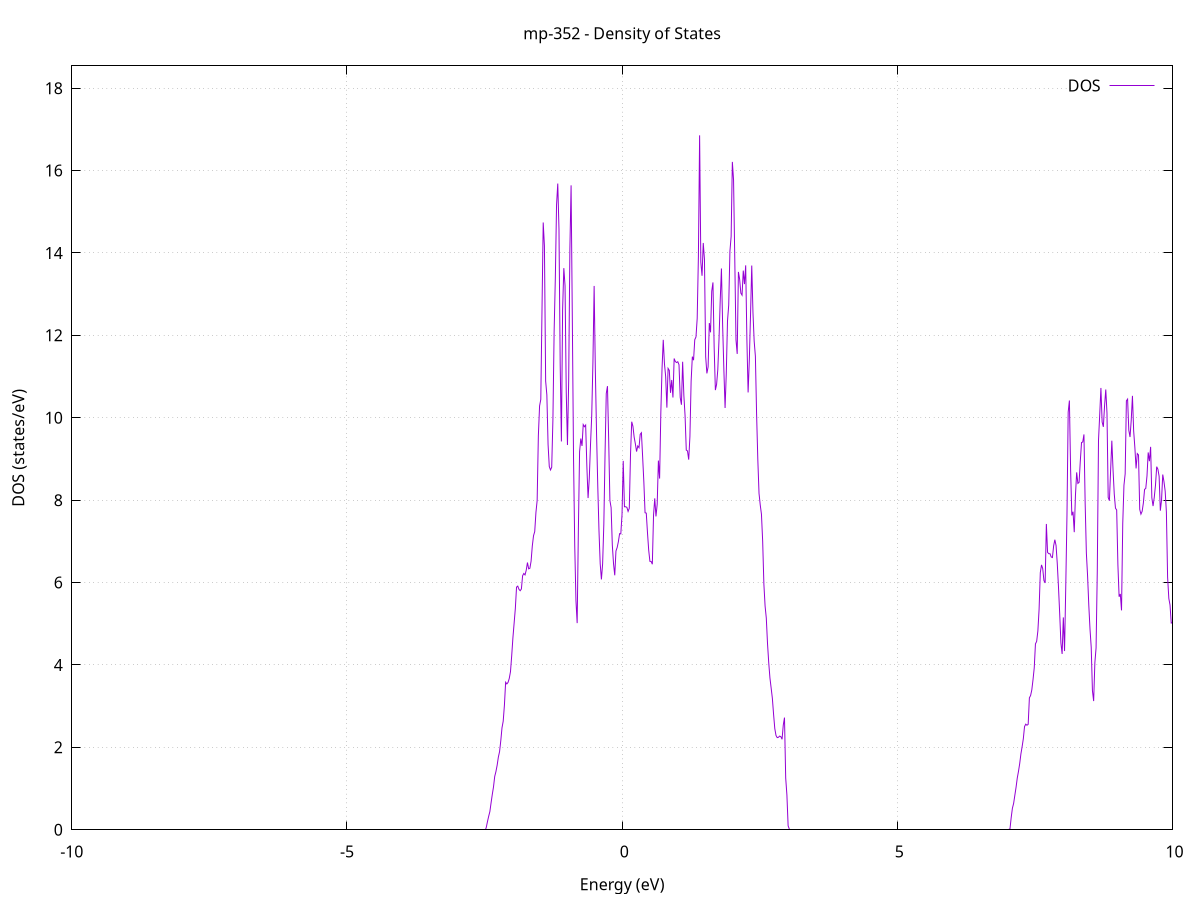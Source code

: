 set title 'mp-352 - Density of States'
set xlabel 'Energy (eV)'
set ylabel 'DOS (states/eV)'
set grid
set xrange [-10:10]
set yrange [0:18.540]
set xzeroaxis lt -1
set terminal png size 800,600
set output 'mp-352_dos_gnuplot.png'
plot '-' using 1:2 with lines title 'DOS'
-28.486400 0.000000
-28.464400 0.000000
-28.442400 0.000000
-28.420300 0.000000
-28.398300 0.000000
-28.376300 0.000000
-28.354300 0.000000
-28.332200 0.000000
-28.310200 0.000000
-28.288200 0.000000
-28.266100 0.000000
-28.244100 0.000000
-28.222100 0.000000
-28.200000 0.000000
-28.178000 0.000000
-28.156000 0.000000
-28.134000 0.000000
-28.111900 0.000000
-28.089900 0.000000
-28.067900 0.000000
-28.045800 0.000000
-28.023800 0.000000
-28.001800 0.000000
-27.979800 0.000000
-27.957700 0.000000
-27.935700 0.000000
-27.913700 0.000000
-27.891600 0.000000
-27.869600 0.000000
-27.847600 0.000000
-27.825500 0.000000
-27.803500 0.000000
-27.781500 0.000000
-27.759500 0.000000
-27.737400 0.000000
-27.715400 0.000000
-27.693400 0.000000
-27.671300 0.000000
-27.649300 0.000000
-27.627300 0.000000
-27.605300 0.000000
-27.583200 0.000000
-27.561200 0.000000
-27.539200 0.000000
-27.517100 0.000000
-27.495100 0.000000
-27.473100 0.000000
-27.451000 0.000000
-27.429000 0.000000
-27.407000 0.000000
-27.385000 0.000000
-27.362900 0.000000
-27.340900 0.000000
-27.318900 0.000000
-27.296800 0.000000
-27.274800 0.000000
-27.252800 0.000000
-27.230700 0.000000
-27.208700 0.000000
-27.186700 0.000000
-27.164700 0.000000
-27.142600 0.000000
-27.120600 0.000000
-27.098600 0.000000
-27.076500 0.000000
-27.054500 0.000000
-27.032500 0.000000
-27.010500 0.000000
-26.988400 0.000000
-26.966400 0.000000
-26.944400 0.000000
-26.922300 0.000000
-26.900300 0.000000
-26.878300 0.000000
-26.856200 0.000000
-26.834200 0.000000
-26.812200 0.000000
-26.790200 0.000000
-26.768100 0.000000
-26.746100 0.000000
-26.724100 0.000000
-26.702000 0.000000
-26.680000 0.000000
-26.658000 0.000000
-26.636000 0.000000
-26.613900 0.000000
-26.591900 0.000000
-26.569900 0.000000
-26.547800 0.000000
-26.525800 0.000000
-26.503800 0.000000
-26.481700 0.214000
-26.459700 25.602800
-26.437700 37.464100
-26.415700 45.934300
-26.393600 58.534900
-26.371600 54.898400
-26.349600 40.400100
-26.327500 33.427200
-26.305500 40.354700
-26.283500 26.179000
-26.261400 28.231200
-26.239400 39.969100
-26.217400 37.543400
-26.195400 30.301700
-26.173300 25.351000
-26.151300 34.101800
-26.129300 93.945400
-26.107200 65.846000
-26.085200 34.233700
-26.063200 113.126300
-26.041200 64.450400
-26.019100 75.381000
-25.997100 48.885300
-25.975100 23.369600
-25.953000 0.000000
-25.931000 0.000000
-25.909000 0.000000
-25.886900 0.000000
-25.864900 0.000000
-25.842900 0.000000
-25.820900 0.000000
-25.798800 0.000000
-25.776800 0.000000
-25.754800 0.000000
-25.732700 0.000000
-25.710700 0.000000
-25.688700 0.000000
-25.666700 0.000000
-25.644600 0.000000
-25.622600 0.000000
-25.600600 0.000000
-25.578500 0.000000
-25.556500 0.000000
-25.534500 0.000000
-25.512400 0.000000
-25.490400 0.000000
-25.468400 0.000000
-25.446400 0.000000
-25.424300 0.000000
-25.402300 0.000000
-25.380300 0.000000
-25.358200 0.000000
-25.336200 0.000000
-25.314200 0.000000
-25.292100 0.000000
-25.270100 0.000000
-25.248100 0.000000
-25.226100 0.000000
-25.204000 0.000000
-25.182000 0.000000
-25.160000 0.000000
-25.137900 0.000000
-25.115900 0.000000
-25.093900 0.000000
-25.071900 0.000000
-25.049800 0.000000
-25.027800 0.000000
-25.005800 0.000000
-24.983700 0.000000
-24.961700 0.000000
-24.939700 0.000000
-24.917600 0.000000
-24.895600 0.000000
-24.873600 0.000000
-24.851600 0.000000
-24.829500 0.000000
-24.807500 0.000000
-24.785500 0.000000
-24.763400 0.000000
-24.741400 0.000000
-24.719400 0.000000
-24.697400 0.000000
-24.675300 0.000000
-24.653300 0.000000
-24.631300 0.000000
-24.609200 0.000000
-24.587200 0.000000
-24.565200 0.000000
-24.543100 0.000000
-24.521100 0.000000
-24.499100 0.000000
-24.477100 0.000000
-24.455000 0.000000
-24.433000 0.000000
-24.411000 0.000000
-24.388900 0.000000
-24.366900 0.000000
-24.344900 0.000000
-24.322800 0.000000
-24.300800 0.000000
-24.278800 0.000000
-24.256800 0.000000
-24.234700 0.000000
-24.212700 0.000000
-24.190700 0.000000
-24.168600 0.000000
-24.146600 0.000000
-24.124600 0.000000
-24.102600 0.000000
-24.080500 0.000000
-24.058500 0.000000
-24.036500 0.000000
-24.014400 0.000000
-23.992400 0.000000
-23.970400 0.000000
-23.948300 0.000000
-23.926300 0.000000
-23.904300 0.000000
-23.882300 0.000000
-23.860200 0.000000
-23.838200 0.000000
-23.816200 0.000000
-23.794100 0.000000
-23.772100 0.000000
-23.750100 0.000000
-23.728100 0.000000
-23.706000 0.000000
-23.684000 0.000000
-23.662000 0.000000
-23.639900 0.000000
-23.617900 0.000000
-23.595900 0.000000
-23.573800 0.000000
-23.551800 0.000000
-23.529800 0.000000
-23.507800 0.000000
-23.485700 0.000000
-23.463700 0.000000
-23.441700 0.000000
-23.419600 0.000000
-23.397600 0.000000
-23.375600 0.000000
-23.353600 0.000000
-23.331500 0.000000
-23.309500 0.000000
-23.287500 0.000000
-23.265400 0.000000
-23.243400 0.000000
-23.221400 0.000000
-23.199300 0.000000
-23.177300 0.000000
-23.155300 0.000000
-23.133300 0.000000
-23.111200 0.000000
-23.089200 0.000000
-23.067200 0.000000
-23.045100 0.000000
-23.023100 0.000000
-23.001100 0.000000
-22.979000 0.000000
-22.957000 0.000000
-22.935000 0.000000
-22.913000 0.000000
-22.890900 0.000000
-22.868900 0.000000
-22.846900 0.000000
-22.824800 0.000000
-22.802800 0.000000
-22.780800 0.000000
-22.758800 0.000000
-22.736700 0.000000
-22.714700 0.000000
-22.692700 0.000000
-22.670600 0.000000
-22.648600 0.000000
-22.626600 0.000000
-22.604500 0.000000
-22.582500 0.000000
-22.560500 0.000000
-22.538500 0.000000
-22.516400 0.000000
-22.494400 0.000000
-22.472400 0.000000
-22.450300 0.000000
-22.428300 0.000000
-22.406300 0.000000
-22.384300 0.000000
-22.362200 0.000000
-22.340200 0.000000
-22.318200 0.000000
-22.296100 0.000000
-22.274100 0.000000
-22.252100 0.000000
-22.230000 0.000000
-22.208000 0.000000
-22.186000 0.000000
-22.164000 0.000000
-22.141900 0.000000
-22.119900 0.000000
-22.097900 0.000000
-22.075800 0.000000
-22.053800 0.000000
-22.031800 0.000000
-22.009700 0.000000
-21.987700 0.000000
-21.965700 0.000000
-21.943700 0.000000
-21.921600 0.000000
-21.899600 0.000000
-21.877600 0.000000
-21.855500 0.000000
-21.833500 0.000000
-21.811500 0.000000
-21.789500 0.000000
-21.767400 0.000000
-21.745400 0.000000
-21.723400 0.000000
-21.701300 0.000000
-21.679300 0.000000
-21.657300 0.000000
-21.635200 0.000000
-21.613200 0.000000
-21.591200 0.000000
-21.569200 0.000000
-21.547100 0.000000
-21.525100 0.000000
-21.503100 0.000000
-21.481000 0.000000
-21.459000 0.000000
-21.437000 0.000000
-21.415000 0.000000
-21.392900 0.000000
-21.370900 0.000000
-21.348900 0.000000
-21.326800 0.000000
-21.304800 0.000000
-21.282800 0.000000
-21.260700 0.000000
-21.238700 0.000000
-21.216700 0.000000
-21.194700 0.000000
-21.172600 0.000000
-21.150600 0.000000
-21.128600 0.000000
-21.106500 0.000000
-21.084500 0.000000
-21.062500 0.000000
-21.040400 0.000000
-21.018400 0.000000
-20.996400 0.000000
-20.974400 0.000000
-20.952300 0.000000
-20.930300 0.000000
-20.908300 0.000000
-20.886200 0.000000
-20.864200 0.000000
-20.842200 0.000000
-20.820200 0.000000
-20.798100 0.000000
-20.776100 0.000000
-20.754100 0.000000
-20.732000 0.000000
-20.710000 0.000000
-20.688000 0.000000
-20.665900 0.000000
-20.643900 0.000000
-20.621900 0.000000
-20.599900 0.000000
-20.577800 0.000000
-20.555800 0.000000
-20.533800 0.000000
-20.511700 0.000000
-20.489700 0.000000
-20.467700 0.000000
-20.445700 0.000000
-20.423600 0.000000
-20.401600 0.000000
-20.379600 0.000000
-20.357500 0.000000
-20.335500 0.000000
-20.313500 0.000000
-20.291400 0.000000
-20.269400 0.000000
-20.247400 0.000000
-20.225400 0.000000
-20.203300 0.000000
-20.181300 0.000000
-20.159300 0.000000
-20.137200 0.000000
-20.115200 0.000000
-20.093200 0.000000
-20.071100 0.000000
-20.049100 0.000000
-20.027100 0.000000
-20.005100 0.000000
-19.983000 0.000000
-19.961000 0.000000
-19.939000 0.000000
-19.916900 0.000000
-19.894900 0.000000
-19.872900 0.000000
-19.850900 0.000000
-19.828800 0.000000
-19.806800 0.000000
-19.784800 0.000000
-19.762700 0.000000
-19.740700 0.000000
-19.718700 0.000000
-19.696600 0.000000
-19.674600 0.000000
-19.652600 0.000000
-19.630600 0.000000
-19.608500 0.000000
-19.586500 0.000000
-19.564500 0.000000
-19.542400 0.000000
-19.520400 0.000000
-19.498400 0.000000
-19.476400 0.000000
-19.454300 0.000000
-19.432300 0.000000
-19.410300 0.000000
-19.388200 0.000000
-19.366200 0.000000
-19.344200 0.000000
-19.322100 0.000000
-19.300100 0.000000
-19.278100 0.000000
-19.256100 0.000000
-19.234000 0.000000
-19.212000 0.000000
-19.190000 0.000000
-19.167900 0.000000
-19.145900 0.000000
-19.123900 0.000000
-19.101800 0.000000
-19.079800 0.000000
-19.057800 0.000000
-19.035800 0.000000
-19.013700 0.000000
-18.991700 0.000000
-18.969700 0.000000
-18.947600 0.000000
-18.925600 0.000000
-18.903600 0.000000
-18.881600 0.000000
-18.859500 0.000000
-18.837500 0.000000
-18.815500 0.000000
-18.793400 0.000000
-18.771400 0.000000
-18.749400 0.000000
-18.727300 0.000000
-18.705300 0.000000
-18.683300 0.000000
-18.661300 0.000000
-18.639200 0.000000
-18.617200 0.000000
-18.595200 0.000000
-18.573100 0.000000
-18.551100 0.000000
-18.529100 0.000000
-18.507100 0.000000
-18.485000 0.000000
-18.463000 0.000000
-18.441000 0.000000
-18.418900 0.000000
-18.396900 0.000000
-18.374900 0.000000
-18.352800 0.000000
-18.330800 0.000000
-18.308800 0.000000
-18.286800 0.000000
-18.264700 0.000000
-18.242700 0.000000
-18.220700 0.000000
-18.198600 0.000000
-18.176600 0.000000
-18.154600 0.000000
-18.132500 0.000000
-18.110500 0.000000
-18.088500 0.000000
-18.066500 0.000000
-18.044400 0.000000
-18.022400 0.000000
-18.000400 0.000000
-17.978300 0.000000
-17.956300 0.000000
-17.934300 0.000000
-17.912300 0.000000
-17.890200 0.000000
-17.868200 0.000000
-17.846200 0.000000
-17.824100 0.000000
-17.802100 0.000000
-17.780100 0.000000
-17.758000 0.000000
-17.736000 0.000000
-17.714000 0.000000
-17.692000 0.000000
-17.669900 0.000000
-17.647900 0.000000
-17.625900 0.000000
-17.603800 0.000000
-17.581800 0.000000
-17.559800 0.000000
-17.537800 0.000000
-17.515700 0.000000
-17.493700 0.000000
-17.471700 0.000000
-17.449600 0.000000
-17.427600 0.000000
-17.405600 0.000000
-17.383500 0.000000
-17.361500 0.000000
-17.339500 0.000000
-17.317500 0.000000
-17.295400 0.000000
-17.273400 0.000000
-17.251400 0.000000
-17.229300 0.000000
-17.207300 0.000000
-17.185300 0.000000
-17.163200 0.000000
-17.141200 0.000000
-17.119200 0.000000
-17.097200 0.000000
-17.075100 0.000000
-17.053100 0.000000
-17.031100 0.000000
-17.009000 0.000000
-16.987000 0.000000
-16.965000 0.000000
-16.943000 0.000000
-16.920900 0.000000
-16.898900 0.000000
-16.876900 0.000000
-16.854800 0.000000
-16.832800 0.000000
-16.810800 0.000000
-16.788700 0.000000
-16.766700 0.000000
-16.744700 0.000000
-16.722700 0.000000
-16.700600 0.000000
-16.678600 0.000000
-16.656600 0.000000
-16.634500 0.000000
-16.612500 0.000000
-16.590500 0.000000
-16.568500 0.000000
-16.546400 0.000000
-16.524400 0.000000
-16.502400 0.000000
-16.480300 0.000000
-16.458300 0.000000
-16.436300 0.000000
-16.414200 0.000000
-16.392200 0.000000
-16.370200 0.000000
-16.348200 0.000000
-16.326100 0.000000
-16.304100 0.000000
-16.282100 0.000000
-16.260000 0.000000
-16.238000 0.000000
-16.216000 0.000000
-16.193900 0.000000
-16.171900 0.000000
-16.149900 0.000000
-16.127900 0.000000
-16.105800 0.000000
-16.083800 0.000000
-16.061800 0.000000
-16.039700 0.000000
-16.017700 0.000000
-15.995700 0.000000
-15.973700 0.000000
-15.951600 0.000000
-15.929600 0.000000
-15.907600 0.000000
-15.885500 0.000000
-15.863500 0.000000
-15.841500 0.000000
-15.819400 0.000000
-15.797400 0.000000
-15.775400 0.000000
-15.753400 0.000000
-15.731300 0.000000
-15.709300 0.000000
-15.687300 0.000000
-15.665200 0.000000
-15.643200 0.000000
-15.621200 0.000000
-15.599200 0.000000
-15.577100 0.000000
-15.555100 0.000000
-15.533100 0.000000
-15.511000 0.000000
-15.489000 0.000000
-15.467000 0.000000
-15.444900 0.000000
-15.422900 0.000000
-15.400900 0.000000
-15.378900 0.000000
-15.356800 0.000000
-15.334800 0.000000
-15.312800 0.000000
-15.290700 0.000000
-15.268700 0.000000
-15.246700 0.000000
-15.224600 0.000000
-15.202600 0.000000
-15.180600 0.000000
-15.158600 0.000000
-15.136500 0.000000
-15.114500 0.000000
-15.092500 0.000000
-15.070400 0.000000
-15.048400 0.000000
-15.026400 0.000000
-15.004400 0.042400
-14.982300 0.272300
-14.960300 0.358600
-14.938300 0.431100
-14.916200 0.532300
-14.894200 0.622300
-14.872200 0.670900
-14.850100 0.734500
-14.828100 0.797100
-14.806100 0.865900
-14.784100 0.941800
-14.762000 1.018300
-14.740000 1.081600
-14.718000 1.141700
-14.695900 1.208800
-14.673900 1.282500
-14.651900 1.364200
-14.629900 1.448100
-14.607800 1.535900
-14.585800 1.634200
-14.563800 1.730700
-14.541700 1.831700
-14.519700 1.939400
-14.497700 2.065000
-14.475600 2.240500
-14.453600 2.439100
-14.431600 2.747700
-14.409600 2.797500
-14.387500 2.908200
-14.365500 3.014200
-14.343500 3.096300
-14.321400 3.300700
-14.299400 3.453900
-14.277400 3.534800
-14.255300 3.569200
-14.233300 3.682800
-14.211300 3.847300
-14.189300 4.044500
-14.167200 4.454800
-14.145200 4.903700
-14.123200 5.438200
-14.101100 4.745300
-14.079100 4.216800
-14.057100 4.015100
-14.035100 4.039600
-14.013000 4.411500
-13.991000 4.704900
-13.969000 4.945500
-13.946900 5.003700
-13.924900 4.812800
-13.902900 4.164400
-13.880800 3.938000
-13.858800 4.607500
-13.836800 5.189300
-13.814800 6.653900
-13.792700 7.710300
-13.770700 8.041600
-13.748700 8.527300
-13.726600 9.370800
-13.704600 10.940700
-13.682600 14.015600
-13.660600 13.001400
-13.638500 12.038400
-13.616500 14.941700
-13.594500 17.491100
-13.572400 20.958100
-13.550400 17.800000
-13.528400 18.492100
-13.506300 22.431500
-13.484300 17.406600
-13.462300 2.238200
-13.440300 1.122200
-13.418200 1.277700
-13.396200 1.438900
-13.374200 1.663700
-13.352100 1.956100
-13.330100 2.307600
-13.308100 2.733300
-13.286000 3.479500
-13.264000 5.324000
-13.242000 7.265200
-13.220000 8.511300
-13.197900 11.577500
-13.175900 12.489200
-13.153900 15.339500
-13.131800 16.794900
-13.109800 22.775000
-13.087800 22.248300
-13.065800 16.288400
-13.043700 27.327200
-13.021700 29.322300
-12.999700 27.508400
-12.977600 28.705900
-12.955600 30.901100
-12.933600 27.860300
-12.911500 24.986100
-12.889500 10.971200
-12.867500 2.853900
-12.845500 1.437100
-12.823400 0.000000
-12.801400 0.000000
-12.779400 0.000000
-12.757300 0.000000
-12.735300 0.000000
-12.713300 0.000000
-12.691300 0.000000
-12.669200 0.000000
-12.647200 0.000000
-12.625200 0.000000
-12.603100 0.000000
-12.581100 0.000000
-12.559100 0.000000
-12.537000 0.000000
-12.515000 0.000000
-12.493000 0.000000
-12.471000 0.000000
-12.448900 0.000000
-12.426900 0.000000
-12.404900 0.000000
-12.382800 0.000000
-12.360800 0.000000
-12.338800 0.000000
-12.316700 0.000000
-12.294700 0.000000
-12.272700 0.000000
-12.250700 0.000000
-12.228600 0.000000
-12.206600 0.000000
-12.184600 0.000000
-12.162500 0.000000
-12.140500 0.000000
-12.118500 0.000000
-12.096500 0.000000
-12.074400 0.000000
-12.052400 0.000000
-12.030400 0.000000
-12.008300 0.000000
-11.986300 0.000000
-11.964300 0.000000
-11.942200 0.000000
-11.920200 0.000000
-11.898200 0.000000
-11.876200 0.000000
-11.854100 0.000000
-11.832100 0.000000
-11.810100 0.000000
-11.788000 0.000000
-11.766000 0.000000
-11.744000 0.000000
-11.722000 0.000000
-11.699900 0.000000
-11.677900 0.000000
-11.655900 0.000000
-11.633800 0.000000
-11.611800 0.000000
-11.589800 0.000000
-11.567700 0.000000
-11.545700 0.000000
-11.523700 0.000000
-11.501700 0.000000
-11.479600 0.000000
-11.457600 0.000000
-11.435600 0.000000
-11.413500 0.000000
-11.391500 0.000000
-11.369500 0.000000
-11.347400 0.000000
-11.325400 0.000000
-11.303400 0.000000
-11.281400 0.000000
-11.259300 0.000000
-11.237300 0.000000
-11.215300 0.000000
-11.193200 0.000000
-11.171200 0.000000
-11.149200 0.000000
-11.127200 0.000000
-11.105100 0.000000
-11.083100 0.000000
-11.061100 0.000000
-11.039000 0.000000
-11.017000 0.000000
-10.995000 0.000000
-10.972900 0.000000
-10.950900 0.000000
-10.928900 0.000000
-10.906900 0.000000
-10.884800 0.000000
-10.862800 0.000000
-10.840800 0.000000
-10.818700 0.000000
-10.796700 0.000000
-10.774700 0.000000
-10.752700 0.000000
-10.730600 0.000000
-10.708600 0.000000
-10.686600 0.000000
-10.664500 0.000000
-10.642500 0.000000
-10.620500 0.000000
-10.598400 0.000000
-10.576400 0.000000
-10.554400 0.000000
-10.532400 0.000000
-10.510300 0.000000
-10.488300 0.000000
-10.466300 0.000000
-10.444200 0.000000
-10.422200 0.000000
-10.400200 0.000000
-10.378100 0.000000
-10.356100 0.000000
-10.334100 0.000000
-10.312100 0.000000
-10.290000 0.000000
-10.268000 0.000000
-10.246000 0.000000
-10.223900 0.000000
-10.201900 0.000000
-10.179900 0.000000
-10.157900 0.000000
-10.135800 0.000000
-10.113800 0.000000
-10.091800 0.000000
-10.069700 0.000000
-10.047700 0.000000
-10.025700 0.000000
-10.003600 0.000000
-9.981600 0.000000
-9.959600 0.000000
-9.937600 0.000000
-9.915500 0.000000
-9.893500 0.000000
-9.871500 0.000000
-9.849400 0.000000
-9.827400 0.000000
-9.805400 0.000000
-9.783400 0.000000
-9.761300 0.000000
-9.739300 0.000000
-9.717300 0.000000
-9.695200 0.000000
-9.673200 0.000000
-9.651200 0.000000
-9.629100 0.000000
-9.607100 0.000000
-9.585100 0.000000
-9.563100 0.000000
-9.541000 0.000000
-9.519000 0.000000
-9.497000 0.000000
-9.474900 0.000000
-9.452900 0.000000
-9.430900 0.000000
-9.408900 0.000000
-9.386800 0.000000
-9.364800 0.000000
-9.342800 0.000000
-9.320700 0.000000
-9.298700 0.000000
-9.276700 0.000000
-9.254600 0.000000
-9.232600 0.000000
-9.210600 0.000000
-9.188600 0.000000
-9.166500 0.000000
-9.144500 0.000000
-9.122500 0.000000
-9.100400 0.000000
-9.078400 0.000000
-9.056400 0.000000
-9.034300 0.000000
-9.012300 0.000000
-8.990300 0.000000
-8.968300 0.000000
-8.946200 0.000000
-8.924200 0.000000
-8.902200 0.000000
-8.880100 0.000000
-8.858100 0.000000
-8.836100 0.000000
-8.814100 0.000000
-8.792000 0.000000
-8.770000 0.000000
-8.748000 0.000000
-8.725900 0.000000
-8.703900 0.000000
-8.681900 0.000000
-8.659800 0.000000
-8.637800 0.000000
-8.615800 0.000000
-8.593800 0.000000
-8.571700 0.000000
-8.549700 0.000000
-8.527700 0.000000
-8.505600 0.000000
-8.483600 0.000000
-8.461600 0.000000
-8.439600 0.000000
-8.417500 0.000000
-8.395500 0.000000
-8.373500 0.000000
-8.351400 0.000000
-8.329400 0.000000
-8.307400 0.000000
-8.285300 0.000000
-8.263300 0.000000
-8.241300 0.000000
-8.219300 0.000000
-8.197200 0.000000
-8.175200 0.000000
-8.153200 0.000000
-8.131100 0.000000
-8.109100 0.000000
-8.087100 0.000000
-8.065000 0.000000
-8.043000 0.000000
-8.021000 0.000000
-7.999000 0.000000
-7.976900 0.000000
-7.954900 0.000000
-7.932900 0.000000
-7.910800 0.000000
-7.888800 0.000000
-7.866800 0.000000
-7.844800 0.000000
-7.822700 0.000000
-7.800700 0.000000
-7.778700 0.000000
-7.756600 0.000000
-7.734600 0.000000
-7.712600 0.000000
-7.690500 0.000000
-7.668500 0.000000
-7.646500 0.000000
-7.624500 0.000000
-7.602400 0.000000
-7.580400 0.000000
-7.558400 0.000000
-7.536300 0.000000
-7.514300 0.000000
-7.492300 0.000000
-7.470300 0.000000
-7.448200 0.000000
-7.426200 0.000000
-7.404200 0.000000
-7.382100 0.000000
-7.360100 0.000000
-7.338100 0.000000
-7.316000 0.000000
-7.294000 0.000000
-7.272000 0.000000
-7.250000 0.000000
-7.227900 0.000000
-7.205900 0.000000
-7.183900 0.000000
-7.161800 0.000000
-7.139800 0.000000
-7.117800 0.000000
-7.095700 0.000000
-7.073700 0.000000
-7.051700 0.000000
-7.029700 0.000000
-7.007600 0.000000
-6.985600 0.000000
-6.963600 0.000000
-6.941500 0.000000
-6.919500 0.000000
-6.897500 0.000000
-6.875500 0.000000
-6.853400 0.000000
-6.831400 0.000000
-6.809400 0.000000
-6.787300 0.000000
-6.765300 0.000000
-6.743300 0.000000
-6.721200 0.000000
-6.699200 0.000000
-6.677200 0.000000
-6.655200 0.000000
-6.633100 0.000000
-6.611100 0.000000
-6.589100 0.000000
-6.567000 0.000000
-6.545000 0.000000
-6.523000 0.000000
-6.501000 0.000000
-6.478900 0.000000
-6.456900 0.000000
-6.434900 0.000000
-6.412800 0.000000
-6.390800 0.000000
-6.368800 0.000000
-6.346700 0.000000
-6.324700 0.000000
-6.302700 0.000000
-6.280700 0.000000
-6.258600 0.000000
-6.236600 0.000000
-6.214600 0.000000
-6.192500 0.000000
-6.170500 0.000000
-6.148500 0.000000
-6.126400 0.000000
-6.104400 0.000000
-6.082400 0.000000
-6.060400 0.000000
-6.038300 0.000000
-6.016300 0.000000
-5.994300 0.000000
-5.972200 0.000000
-5.950200 0.000000
-5.928200 0.000000
-5.906200 0.000000
-5.884100 0.000000
-5.862100 0.000000
-5.840100 0.000000
-5.818000 0.000000
-5.796000 0.000000
-5.774000 0.000000
-5.751900 0.000000
-5.729900 0.000000
-5.707900 0.000000
-5.685900 0.000000
-5.663800 0.000000
-5.641800 0.000000
-5.619800 0.000000
-5.597700 0.000000
-5.575700 0.000000
-5.553700 0.000000
-5.531700 0.000000
-5.509600 0.000000
-5.487600 0.000000
-5.465600 0.000000
-5.443500 0.000000
-5.421500 0.000000
-5.399500 0.000000
-5.377400 0.000000
-5.355400 0.000000
-5.333400 0.000000
-5.311400 0.000000
-5.289300 0.000000
-5.267300 0.000000
-5.245300 0.000000
-5.223200 0.000000
-5.201200 0.000000
-5.179200 0.000000
-5.157100 0.000000
-5.135100 0.000000
-5.113100 0.000000
-5.091100 0.000000
-5.069000 0.000000
-5.047000 0.000000
-5.025000 0.000000
-5.002900 0.000000
-4.980900 0.000000
-4.958900 0.000000
-4.936900 0.000000
-4.914800 0.000000
-4.892800 0.000000
-4.870800 0.000000
-4.848700 0.000000
-4.826700 0.000000
-4.804700 0.000000
-4.782600 0.000000
-4.760600 0.000000
-4.738600 0.000000
-4.716600 0.000000
-4.694500 0.000000
-4.672500 0.000000
-4.650500 0.000000
-4.628400 0.000000
-4.606400 0.000000
-4.584400 0.000000
-4.562400 0.000000
-4.540300 0.000000
-4.518300 0.000000
-4.496300 0.000000
-4.474200 0.000000
-4.452200 0.000000
-4.430200 0.000000
-4.408100 0.000000
-4.386100 0.000000
-4.364100 0.000000
-4.342100 0.000000
-4.320000 0.000000
-4.298000 0.000000
-4.276000 0.000000
-4.253900 0.000000
-4.231900 0.000000
-4.209900 0.000000
-4.187800 0.000000
-4.165800 0.000000
-4.143800 0.000000
-4.121800 0.000000
-4.099700 0.000000
-4.077700 0.000000
-4.055700 0.000000
-4.033600 0.000000
-4.011600 0.000000
-3.989600 0.000000
-3.967600 0.000000
-3.945500 0.000000
-3.923500 0.000000
-3.901500 0.000000
-3.879400 0.000000
-3.857400 0.000000
-3.835400 0.000000
-3.813300 0.000000
-3.791300 0.000000
-3.769300 0.000000
-3.747300 0.000000
-3.725200 0.000000
-3.703200 0.000000
-3.681200 0.000000
-3.659100 0.000000
-3.637100 0.000000
-3.615100 0.000000
-3.593100 0.000000
-3.571000 0.000000
-3.549000 0.000000
-3.527000 0.000000
-3.504900 0.000000
-3.482900 0.000000
-3.460900 0.000000
-3.438800 0.000000
-3.416800 0.000000
-3.394800 0.000000
-3.372800 0.000000
-3.350700 0.000000
-3.328700 0.000000
-3.306700 0.000000
-3.284600 0.000000
-3.262600 0.000000
-3.240600 0.000000
-3.218500 0.000000
-3.196500 0.000000
-3.174500 0.000000
-3.152500 0.000000
-3.130400 0.000000
-3.108400 0.000000
-3.086400 0.000000
-3.064300 0.000000
-3.042300 0.000000
-3.020300 0.000000
-2.998300 0.000000
-2.976200 0.000000
-2.954200 0.000000
-2.932200 0.000000
-2.910100 0.000000
-2.888100 0.000000
-2.866100 0.000000
-2.844000 0.000000
-2.822000 0.000000
-2.800000 0.000000
-2.778000 0.000000
-2.755900 0.000000
-2.733900 0.000000
-2.711900 0.000000
-2.689800 0.000000
-2.667800 0.000000
-2.645800 0.000000
-2.623800 0.000000
-2.601700 0.000000
-2.579700 0.000000
-2.557700 0.000000
-2.535600 0.000000
-2.513600 0.000000
-2.491600 0.000000
-2.469500 0.053900
-2.447500 0.195200
-2.425500 0.325600
-2.403500 0.440800
-2.381400 0.655200
-2.359400 0.857400
-2.337400 1.041000
-2.315300 1.294900
-2.293300 1.412300
-2.271300 1.565700
-2.249200 1.763100
-2.227200 1.897300
-2.205200 2.159600
-2.183200 2.473600
-2.161100 2.635500
-2.139100 3.023000
-2.117100 3.580300
-2.095000 3.539900
-2.073000 3.577600
-2.051000 3.674300
-2.029000 3.836500
-2.006900 4.222300
-1.984900 4.657800
-1.962900 5.011500
-1.940800 5.367700
-1.918800 5.889900
-1.896800 5.913500
-1.874700 5.835900
-1.852700 5.802000
-1.830700 5.844600
-1.808700 6.166100
-1.786600 6.220400
-1.764600 6.185900
-1.742600 6.301100
-1.720500 6.486200
-1.698500 6.333300
-1.676500 6.346700
-1.654500 6.520100
-1.632400 6.888300
-1.610400 7.135700
-1.588400 7.237700
-1.566300 7.703700
-1.544300 7.992200
-1.522300 9.568500
-1.500200 10.286500
-1.478200 10.444600
-1.456200 12.621300
-1.434200 14.739000
-1.412100 14.169300
-1.390100 10.891300
-1.368100 10.554900
-1.346000 9.351700
-1.324000 8.817700
-1.302000 8.732800
-1.279900 8.798100
-1.257900 9.957000
-1.235900 12.093000
-1.213900 13.393800
-1.191800 15.169600
-1.169800 15.683500
-1.147800 14.581100
-1.125700 11.298900
-1.103700 9.424800
-1.081700 12.623900
-1.059700 13.631400
-1.037600 13.203500
-1.015600 10.617500
-0.993600 9.337900
-0.971500 10.899800
-0.949500 14.104300
-0.927500 15.640400
-0.905400 12.414400
-0.883400 9.036200
-0.861400 6.894800
-0.839400 5.563300
-0.817300 5.016100
-0.795300 7.283300
-0.773300 9.178500
-0.751200 9.495700
-0.729200 9.315000
-0.707200 9.834500
-0.685200 9.782800
-0.663100 9.822800
-0.641100 8.818900
-0.619100 8.050500
-0.597000 8.533200
-0.575000 9.341500
-0.553000 10.047600
-0.530900 11.348300
-0.508900 13.198900
-0.486900 11.148600
-0.464900 9.606200
-0.442800 8.335000
-0.420800 7.257000
-0.398800 6.456800
-0.376700 6.076600
-0.354700 6.454900
-0.332700 7.418500
-0.310600 9.127300
-0.288600 10.588000
-0.266600 10.767200
-0.244600 9.460900
-0.222500 7.994400
-0.200500 7.817900
-0.178500 6.906400
-0.156400 6.453400
-0.134400 6.176300
-0.112400 6.765700
-0.090400 6.851200
-0.068300 6.994200
-0.046300 7.187100
-0.024300 7.181100
-0.002200 7.647800
0.019800 8.953200
0.041800 7.839700
0.063900 7.839900
0.085900 7.826000
0.107900 7.726600
0.129900 7.803000
0.152000 9.110500
0.174000 9.903300
0.196000 9.793000
0.218100 9.530200
0.240100 9.368300
0.262100 9.179000
0.284100 9.315000
0.306200 9.273400
0.328200 9.597700
0.350200 9.636000
0.372300 9.053000
0.394300 8.440600
0.416300 7.694100
0.438400 7.685600
0.460400 7.210200
0.482400 6.785600
0.504400 6.515200
0.526500 6.511100
0.548500 6.445000
0.570500 7.639600
0.592600 8.044100
0.614600 7.604700
0.636600 7.898800
0.658700 8.961200
0.680700 8.524200
0.702700 10.108400
0.724700 11.187800
0.746800 11.890600
0.768800 11.309900
0.790800 11.000700
0.812900 10.244900
0.834900 11.197500
0.856900 11.148700
0.878900 10.604400
0.901000 10.916200
0.923000 10.491800
0.945000 11.437600
0.967100 11.362700
0.989100 11.340000
1.011100 11.359300
1.033200 11.286400
1.055200 10.492000
1.077200 10.315300
1.099200 11.358300
1.121300 10.542700
1.143300 10.050100
1.165300 9.214700
1.187400 9.194500
1.209400 8.983400
1.231400 9.542100
1.253400 10.889600
1.275500 11.483500
1.297500 11.396900
1.319500 11.894500
1.341600 11.961100
1.363600 12.410800
1.385600 13.913800
1.407700 16.854900
1.429700 13.775700
1.451700 13.445500
1.473700 14.242500
1.495800 13.845800
1.517800 11.480200
1.539800 11.076500
1.561900 11.234500
1.583900 12.298800
1.605900 12.073100
1.628000 13.070900
1.650000 13.284300
1.672000 11.707000
1.694000 10.670900
1.716100 10.809000
1.738100 11.168000
1.760100 11.906600
1.782200 12.856700
1.804200 13.622600
1.826200 12.232100
1.848200 11.170600
1.870300 10.237500
1.892300 11.081800
1.914300 12.348100
1.936400 12.734400
1.958400 14.042100
1.980400 14.400300
2.002500 16.209700
2.024500 15.767000
2.046500 13.861500
2.068500 11.890800
2.090600 11.549600
2.112600 13.539300
2.134600 13.365600
2.156700 13.025000
2.178700 12.974900
2.200700 13.571400
2.222700 13.243900
2.244800 13.698500
2.266800 11.887100
2.288800 10.614000
2.310900 11.401900
2.332900 12.503900
2.354900 13.694800
2.377000 12.556800
2.399000 11.856700
2.421000 11.493300
2.443000 10.083900
2.465100 8.986100
2.487100 8.164400
2.509100 7.884100
2.531200 7.658100
2.553200 7.006900
2.575200 5.963900
2.597300 5.430500
2.619300 5.137600
2.641300 4.523000
2.663300 4.057300
2.685400 3.684900
2.707400 3.440400
2.729400 3.192200
2.751500 2.803300
2.773500 2.456200
2.795500 2.289400
2.817500 2.236400
2.839600 2.244400
2.861600 2.273800
2.883600 2.260800
2.905700 2.196200
2.927700 2.539300
2.949700 2.722600
2.971800 1.255400
2.993800 0.843800
3.015800 0.095300
3.037800 0.000000
3.059900 0.000000
3.081900 0.000000
3.103900 0.000000
3.126000 0.000000
3.148000 0.000000
3.170000 0.000000
3.192000 0.000000
3.214100 0.000000
3.236100 0.000000
3.258100 0.000000
3.280200 0.000000
3.302200 0.000000
3.324200 0.000000
3.346300 0.000000
3.368300 0.000000
3.390300 0.000000
3.412300 0.000000
3.434400 0.000000
3.456400 0.000000
3.478400 0.000000
3.500500 0.000000
3.522500 0.000000
3.544500 0.000000
3.566600 0.000000
3.588600 0.000000
3.610600 0.000000
3.632600 0.000000
3.654700 0.000000
3.676700 0.000000
3.698700 0.000000
3.720800 0.000000
3.742800 0.000000
3.764800 0.000000
3.786800 0.000000
3.808900 0.000000
3.830900 0.000000
3.852900 0.000000
3.875000 0.000000
3.897000 0.000000
3.919000 0.000000
3.941100 0.000000
3.963100 0.000000
3.985100 0.000000
4.007100 0.000000
4.029200 0.000000
4.051200 0.000000
4.073200 0.000000
4.095300 0.000000
4.117300 0.000000
4.139300 0.000000
4.161300 0.000000
4.183400 0.000000
4.205400 0.000000
4.227400 0.000000
4.249500 0.000000
4.271500 0.000000
4.293500 0.000000
4.315600 0.000000
4.337600 0.000000
4.359600 0.000000
4.381600 0.000000
4.403700 0.000000
4.425700 0.000000
4.447700 0.000000
4.469800 0.000000
4.491800 0.000000
4.513800 0.000000
4.535800 0.000000
4.557900 0.000000
4.579900 0.000000
4.601900 0.000000
4.624000 0.000000
4.646000 0.000000
4.668000 0.000000
4.690100 0.000000
4.712100 0.000000
4.734100 0.000000
4.756100 0.000000
4.778200 0.000000
4.800200 0.000000
4.822200 0.000000
4.844300 0.000000
4.866300 0.000000
4.888300 0.000000
4.910400 0.000000
4.932400 0.000000
4.954400 0.000000
4.976400 0.000000
4.998500 0.000000
5.020500 0.000000
5.042500 0.000000
5.064600 0.000000
5.086600 0.000000
5.108600 0.000000
5.130600 0.000000
5.152700 0.000000
5.174700 0.000000
5.196700 0.000000
5.218800 0.000000
5.240800 0.000000
5.262800 0.000000
5.284900 0.000000
5.306900 0.000000
5.328900 0.000000
5.350900 0.000000
5.373000 0.000000
5.395000 0.000000
5.417000 0.000000
5.439100 0.000000
5.461100 0.000000
5.483100 0.000000
5.505100 0.000000
5.527200 0.000000
5.549200 0.000000
5.571200 0.000000
5.593300 0.000000
5.615300 0.000000
5.637300 0.000000
5.659400 0.000000
5.681400 0.000000
5.703400 0.000000
5.725400 0.000000
5.747500 0.000000
5.769500 0.000000
5.791500 0.000000
5.813600 0.000000
5.835600 0.000000
5.857600 0.000000
5.879700 0.000000
5.901700 0.000000
5.923700 0.000000
5.945700 0.000000
5.967800 0.000000
5.989800 0.000000
6.011800 0.000000
6.033900 0.000000
6.055900 0.000000
6.077900 0.000000
6.099900 0.000000
6.122000 0.000000
6.144000 0.000000
6.166000 0.000000
6.188100 0.000000
6.210100 0.000000
6.232100 0.000000
6.254200 0.000000
6.276200 0.000000
6.298200 0.000000
6.320200 0.000000
6.342300 0.000000
6.364300 0.000000
6.386300 0.000000
6.408400 0.000000
6.430400 0.000000
6.452400 0.000000
6.474400 0.000000
6.496500 0.000000
6.518500 0.000000
6.540500 0.000000
6.562600 0.000000
6.584600 0.000000
6.606600 0.000000
6.628700 0.000000
6.650700 0.000000
6.672700 0.000000
6.694700 0.000000
6.716800 0.000000
6.738800 0.000000
6.760800 0.000000
6.782900 0.000000
6.804900 0.000000
6.826900 0.000000
6.849000 0.000000
6.871000 0.000000
6.893000 0.000000
6.915000 0.000000
6.937100 0.000000
6.959100 0.000000
6.981100 0.000000
7.003200 0.000000
7.025200 0.000000
7.047200 0.022400
7.069200 0.297400
7.091300 0.524100
7.113300 0.639900
7.135300 0.836600
7.157400 1.029500
7.179400 1.255300
7.201400 1.417300
7.223500 1.604700
7.245500 1.839800
7.267500 2.014900
7.289500 2.210100
7.311600 2.505000
7.333600 2.563300
7.355600 2.537300
7.377700 2.559100
7.399700 3.202300
7.421700 3.258500
7.443700 3.395700
7.465800 3.644200
7.487800 3.928600
7.509800 4.511400
7.531900 4.572400
7.553900 4.826300
7.575900 5.351100
7.598000 6.241200
7.620000 6.428500
7.642000 6.338800
7.664000 6.047100
7.686100 5.990300
7.708100 7.421800
7.730100 6.732300
7.752200 6.700900
7.774200 6.701100
7.796200 6.620800
7.818300 6.607800
7.840300 6.890400
7.862300 7.040100
7.884300 6.898600
7.906400 6.459500
7.928400 5.890600
7.950400 5.243400
7.972500 4.531000
7.994500 4.267400
8.016500 5.154300
8.038500 4.338300
8.060600 5.912100
8.082600 7.631500
8.104600 10.135100
8.126700 10.418100
8.148700 8.735000
8.170700 7.630000
8.192800 7.719500
8.214800 7.222600
8.236800 8.119600
8.258800 8.674300
8.280900 8.406400
8.302900 8.432200
8.324900 8.952200
8.347000 9.398000
8.369000 9.412100
8.391000 9.595100
8.413000 7.924500
8.435100 6.711600
8.457100 6.162000
8.479100 5.450900
8.501200 4.868400
8.523200 4.426500
8.545200 3.376200
8.567300 3.123700
8.589300 4.052900
8.611300 4.412300
8.633300 6.276500
8.655400 9.452300
8.677400 10.070700
8.699400 10.722700
8.721500 9.896600
8.743500 9.778900
8.765500 10.287100
8.787600 10.686000
8.809600 10.113600
8.831600 8.065400
8.853600 7.987300
8.875700 8.725600
8.897700 9.442500
8.919700 8.735400
8.941800 8.149800
8.963800 7.805300
8.985800 7.761300
9.007800 6.433800
9.029900 5.655800
9.051900 5.722700
9.073900 5.324400
9.096000 7.434200
9.118000 8.361500
9.140000 8.638400
9.162100 10.410400
9.184100 10.452700
9.206100 9.696600
9.228100 9.532200
9.250200 9.942600
9.272200 10.531400
9.294200 9.682000
9.316300 9.277400
9.338300 8.770100
9.360300 9.130600
9.382300 9.098300
9.404400 7.777000
9.426400 7.660100
9.448400 7.729100
9.470500 7.928200
9.492500 8.261200
9.514500 8.285000
9.536600 8.587900
9.558600 9.158200
9.580600 8.945900
9.602600 9.293600
9.624700 8.058300
9.646700 7.857000
9.668700 8.068600
9.690800 8.362500
9.712800 8.812300
9.734800 8.751100
9.756900 8.579100
9.778900 7.744700
9.800900 8.000900
9.822900 8.621500
9.845000 8.449200
9.867000 8.217800
9.889000 7.712600
9.911100 6.129800
9.933100 5.615300
9.955100 5.454300
9.977100 5.017100
9.999200 5.027600
10.021200 5.053200
10.043200 5.207400
10.065300 5.486200
10.087300 4.326500
10.109300 3.999400
10.131400 4.181000
10.153400 4.621400
10.175400 5.421000
10.197400 5.847100
10.219500 6.375800
10.241500 6.774100
10.263500 6.897500
10.285600 6.749200
10.307600 6.425400
10.329600 6.544000
10.351600 6.707000
10.373700 6.825500
10.395700 6.871400
10.417700 6.969300
10.439800 6.909500
10.461800 6.660900
10.483800 6.515100
10.505900 6.277500
10.527900 6.092900
10.549900 6.065700
10.571900 5.733800
10.594000 5.609700
10.616000 5.577500
10.638000 5.792800
10.660100 6.704700
10.682100 7.293600
10.704100 7.700800
10.726200 6.163900
10.748200 4.868400
10.770200 4.479300
10.792200 4.499800
10.814300 4.390400
10.836300 4.856200
10.858300 6.093900
10.880400 8.218300
10.902400 8.975000
10.924400 9.647200
10.946400 9.524300
10.968500 9.572300
10.990500 9.756100
11.012500 8.598800
11.034600 8.208300
11.056600 7.572400
11.078600 7.235100
11.100700 7.664300
11.122700 8.235500
11.144700 8.615400
11.166700 8.581600
11.188800 7.795100
11.210800 7.268400
11.232800 6.956600
11.254900 7.047800
11.276900 5.701100
11.298900 5.414600
11.320900 5.034000
11.343000 4.784000
11.365000 4.777600
11.387000 4.782700
11.409100 4.866100
11.431100 4.728900
11.453100 4.733200
11.475200 4.825200
11.497200 4.958100
11.519200 5.293200
11.541200 5.950700
11.563300 6.607600
11.585300 7.022700
11.607300 6.863800
11.629400 6.599700
11.651400 6.433500
11.673400 6.190600
11.695500 6.032500
11.717500 5.573300
11.739500 5.223500
11.761500 5.391600
11.783600 5.970000
11.805600 6.194200
11.827600 6.497500
11.849700 7.611700
11.871700 9.586600
11.893700 8.533900
11.915700 7.873300
11.937800 6.930100
11.959800 5.945800
11.981800 5.288700
12.003900 5.612800
12.025900 5.649100
12.047900 5.651400
12.070000 5.772500
12.092000 5.580700
12.114000 5.235400
12.136000 5.308500
12.158100 4.988300
12.180100 4.533400
12.202100 4.619900
12.224200 4.914600
12.246200 5.232800
12.268200 5.890300
12.290200 6.743800
12.312300 7.275600
12.334300 7.340300
12.356300 7.150900
12.378400 6.669400
12.400400 6.386800
12.422400 6.306300
12.444500 6.081200
12.466500 5.860600
12.488500 6.293700
12.510500 6.426200
12.532600 6.778100
12.554600 6.635200
12.576600 6.766500
12.598700 6.546000
12.620700 6.187600
12.642700 5.688300
12.664800 5.611800
12.686800 5.938800
12.708800 6.225200
12.730800 7.075300
12.752900 6.770700
12.774900 6.642900
12.796900 6.164600
12.819000 5.940600
12.841000 5.798700
12.863000 5.644900
12.885000 5.511400
12.907100 5.646600
12.929100 5.034700
12.951100 4.632600
12.973200 4.449900
12.995200 4.612400
13.017200 4.643400
13.039300 4.668500
13.061300 4.701800
13.083300 4.650800
13.105300 4.561000
13.127400 4.467800
13.149400 4.253800
13.171400 4.006100
13.193500 3.859200
13.215500 3.582300
13.237500 3.122200
13.259500 2.814300
13.281600 2.551400
13.303600 2.350300
13.325600 2.203900
13.347700 2.118700
13.369700 1.945100
13.391700 1.348400
13.413800 0.857900
13.435800 0.579500
13.457800 0.411000
13.479800 0.292100
13.501900 0.151100
13.523900 0.069600
13.545900 0.019100
13.568000 0.000100
13.590000 0.000000
13.612000 0.000000
13.634100 0.000000
13.656100 0.000000
13.678100 0.000000
13.700100 0.000000
13.722200 0.000000
13.744200 0.000000
13.766200 0.000000
13.788300 0.000000
13.810300 0.000000
13.832300 0.000000
13.854300 0.000000
13.876400 0.000000
13.898400 0.000000
13.920400 0.000000
13.942500 0.000000
13.964500 0.000000
13.986500 0.000000
14.008600 0.000000
14.030600 0.000000
14.052600 0.000000
14.074600 0.000000
14.096700 0.000000
14.118700 0.000000
14.140700 0.000000
14.162800 0.000000
14.184800 0.000000
14.206800 0.000000
14.228800 0.000000
14.250900 0.000000
14.272900 0.000000
14.294900 0.000000
14.317000 0.000000
14.339000 0.000000
14.361000 0.000000
14.383100 0.000000
14.405100 0.000000
14.427100 0.000000
14.449100 0.000000
14.471200 0.000000
14.493200 0.000000
14.515200 0.000000
14.537300 0.000000
14.559300 0.000000
14.581300 0.000000
14.603400 0.000000
14.625400 0.000000
14.647400 0.000000
14.669400 0.000000
14.691500 0.000000
14.713500 0.000000
14.735500 0.000000
14.757600 0.000000
14.779600 0.000000
14.801600 0.000000
14.823600 0.000000
14.845700 0.000000
14.867700 0.000000
14.889700 0.000000
14.911800 0.000000
14.933800 0.000000
14.955800 0.000000
14.977900 0.000000
14.999900 0.000000
15.021900 0.000000
15.043900 0.000000
15.066000 0.000000
15.088000 0.000000
15.110000 0.000000
15.132100 0.000000
15.154100 0.000000
15.176100 0.000000
15.198100 0.000000
15.220200 0.000000
15.242200 0.000000
15.264200 0.000000
15.286300 0.000000
15.308300 0.000000
15.330300 0.000000
15.352400 0.000000
15.374400 0.000000
15.396400 0.000000
15.418400 0.000000
15.440500 0.000000
15.462500 0.000000
15.484500 0.000000
15.506600 0.000000
15.528600 0.000000
15.550600 0.000000
15.572700 0.000000
e
